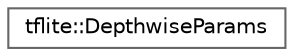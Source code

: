 digraph "Graphical Class Hierarchy"
{
 // LATEX_PDF_SIZE
  bgcolor="transparent";
  edge [fontname=Helvetica,fontsize=10,labelfontname=Helvetica,labelfontsize=10];
  node [fontname=Helvetica,fontsize=10,shape=box,height=0.2,width=0.4];
  rankdir="LR";
  Node0 [id="Node000000",label="tflite::DepthwiseParams",height=0.2,width=0.4,color="grey40", fillcolor="white", style="filled",URL="$structtflite_1_1_depthwise_params.html",tooltip=" "];
}
